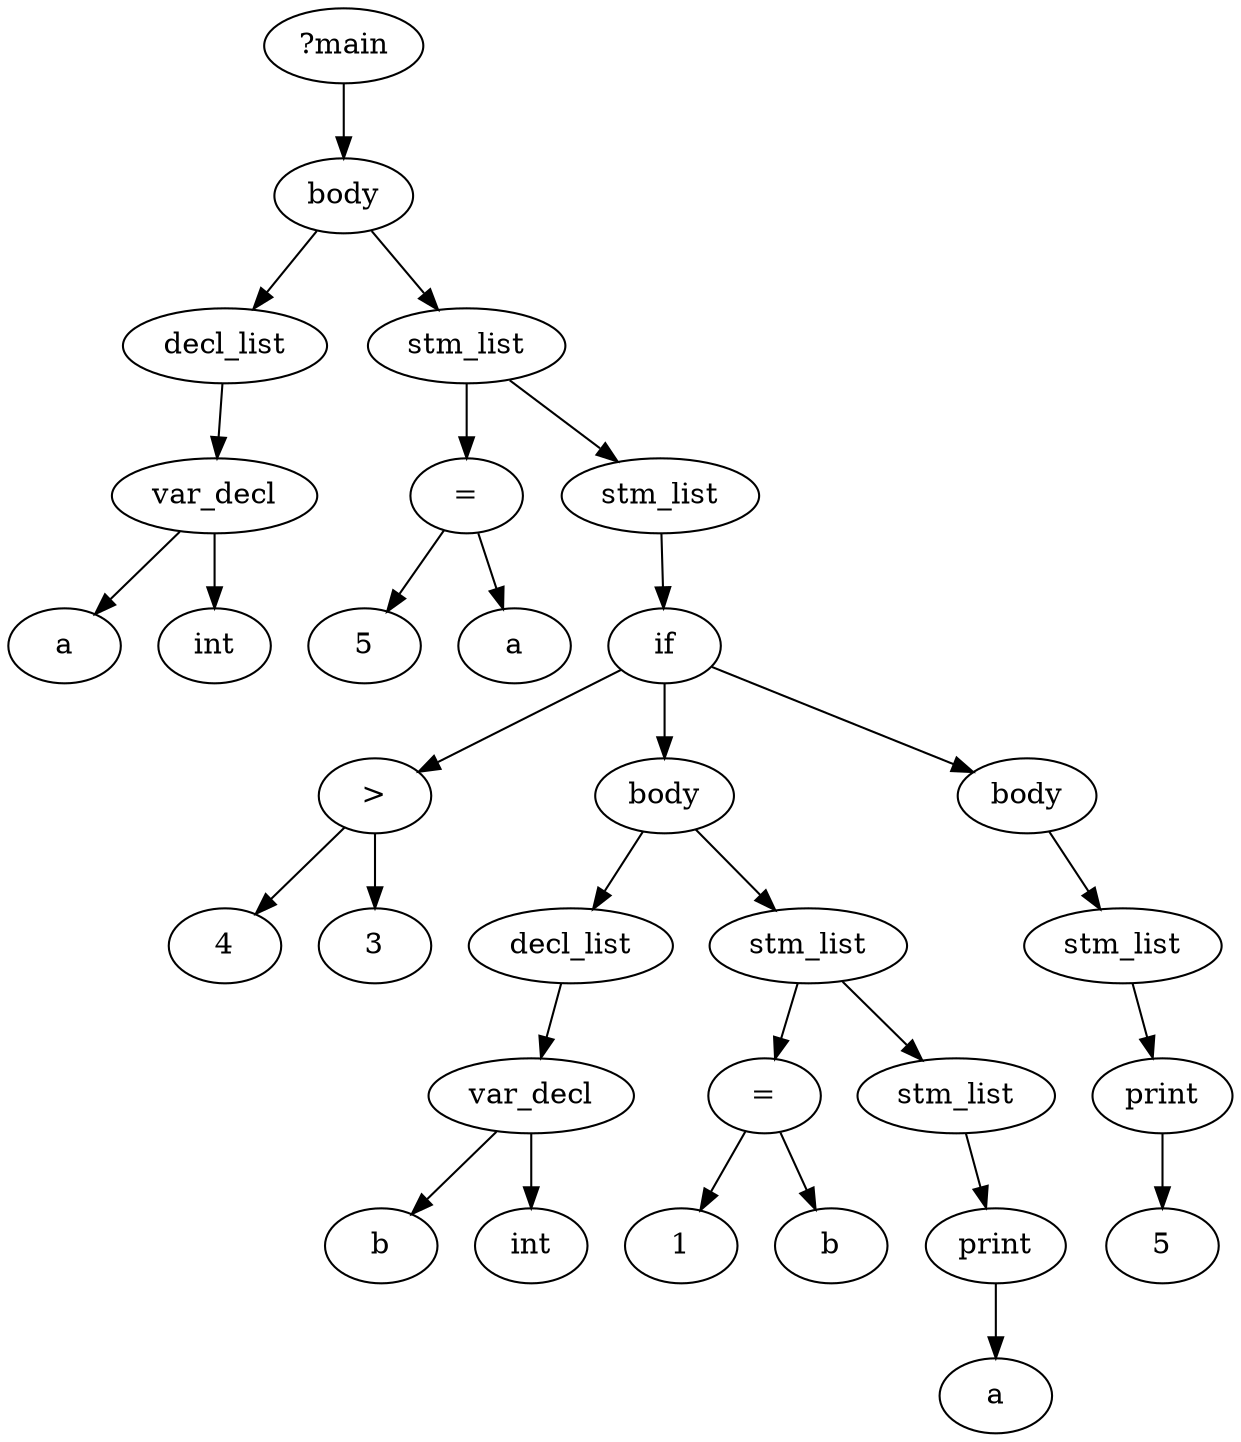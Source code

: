 digraph AST {
	0 [label="?main"]
	1 [label=body]
	2 [label=var_decl]
	3 [label=a]
	4 [label=int]
	2 -> 3
	2 -> 4
	5 [label=decl_list]
	5 -> 2
	1 -> 5
	6 [label=stm_list]
	7 [label=5]
	8 [label="="]
	9 [label=a]
	8 -> 9
	8 -> 7
	6 -> 8
	10 [label=stm_list]
	11 [label=4]
	12 [label=3]
	13 [label=">"]
	13 -> 11
	13 -> 12
	14 [label=body]
	15 [label=var_decl]
	16 [label=b]
	17 [label=int]
	15 -> 16
	15 -> 17
	18 [label=decl_list]
	18 -> 15
	14 -> 18
	19 [label=stm_list]
	20 [label=1]
	21 [label="="]
	22 [label=b]
	21 -> 22
	21 -> 20
	19 -> 21
	23 [label=stm_list]
	24 [label=a]
	25 [label=print]
	25 -> 24
	23 -> 25
	19 -> 23
	14 -> 19
	26 [label=if]
	27 [label=body]
	28 [label=stm_list]
	29 [label=5]
	30 [label=print]
	30 -> 29
	28 -> 30
	27 -> 28
	26 -> 27
	26 -> 13
	26 -> 14
	10 -> 26
	6 -> 10
	1 -> 6
	0 -> 1
}
